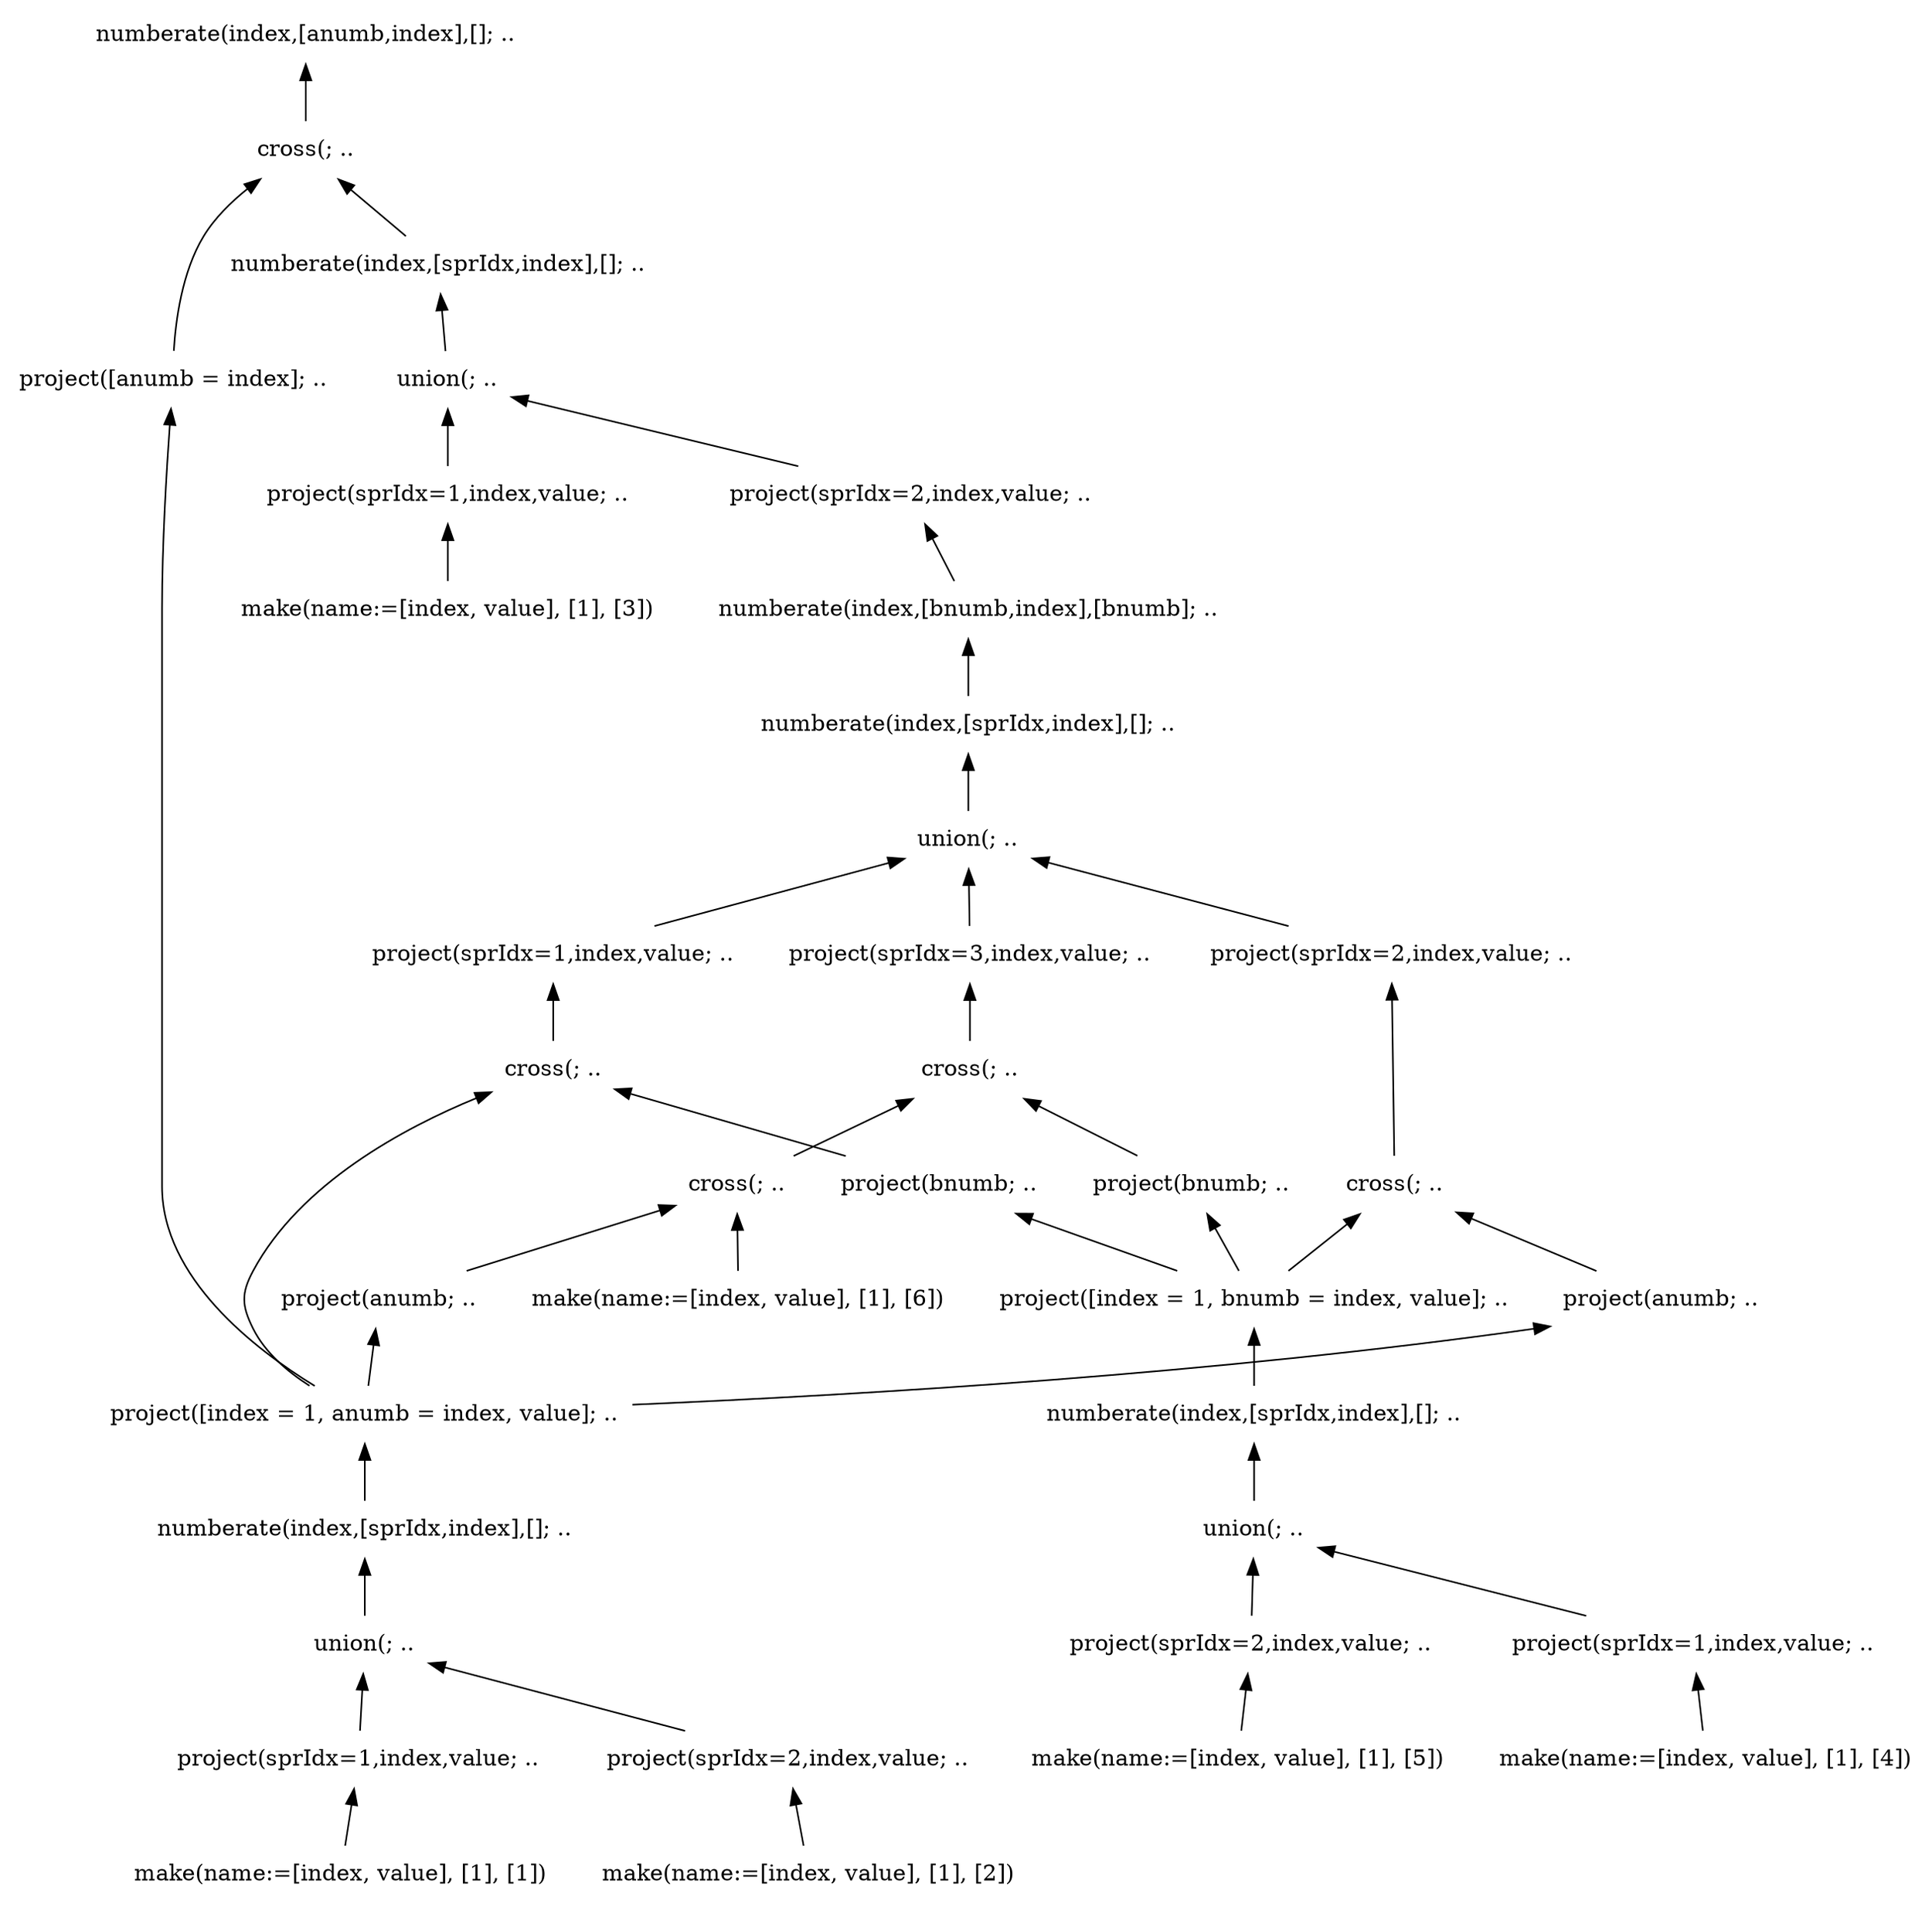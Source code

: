 digraph AST {

edge [color=black, dir=both, weight=1, fontcolor=black, arrowhead=none, arrowtail=normal]
node [shape=plaintext]
numberate1 [label="numberate(index,[anumb,index],[]; .."]
  numberate1 -> cross2
cross2 [label="cross(; .."]
    cross2 -> project3
project3 [label="project([anumb = index]; .."]
      project3 -> projectx121



      cross2 -> numberate11
numberate11 [label="numberate(index,[sprIdx,index],[]; .."]
        numberate11 -> union12
union12 [label="union(; .."]
          union12 -> project13
project13 [label="project(sprIdx=1,index,value; .."]
            project13 -> make14
make14 [label="make(name:=[index, value], [1], [3])"]
            union12 -> project15
project15 [label="project(sprIdx=2,index,value; .."]
              project15 -> numberate16
numberate16 [label="numberate(index,[bnumb,index],[bnumb]; .."]
                numberate16 -> numberate17
numberate17 [label="numberate(index,[sprIdx,index],[]; .."]
                  numberate17 -> union18
union18 [label="union(; .."]
                    union18 -> project19
project19 [label="project(sprIdx=1,index,value; .."]
                      project19 -> cross20
cross20 [label="cross(; .."]
                        cross20 -> project21
project21 [label="project(bnumb; .."]
                          project21 -> projectx451
                          
                          
                          

projectx451 [label="project([index = 1, bnumb = index, value]; .."]
                            projectx451 -> numberatex451
numberatex451 [label="numberate(index,[sprIdx,index],[]; .."]
                              numberatex451 -> unionx451
unionx451 [label="union(; .."]
                                unionx451 -> projectx452
projectx452 [label="project(sprIdx=1,index,value; .."]
                                  projectx452 -> makex451
makex451 [label="make(name:=[index, value], [1], [4])"]
                                  unionx451 -> projectx453
projectx453 [label="project(sprIdx=2,index,value; .."]
                                    projectx453 -> makex452
makex452 [label="make(name:=[index, value], [1], [5])"]




                          cross20 -> projectx121

                      union18 -> project36
project36 [label="project(sprIdx=2,index,value; .."]
                        project36 -> cross37
cross37 [label="cross(; .."]
                          cross37 -> project38
project38 [label="project(anumb; .."]
                            project38 -> projectx121
                            cross37 -> projectx451




                        union18 -> project53
project53 [label="project(sprIdx=3,index,value; .."]
                          project53 -> cross54
cross54 [label="cross(; .."]
                            cross54 -> project55
project55 [label="project(bnumb; .."]
                              project55 -> projectx451


                              cross54 -> cross63
cross63 [label="cross(; .."]
                                cross63 -> project64
project64 [label="project(anumb; .."]
                                  project64 -> projectx121



projectx121 [label="project([index = 1, anumb = index, value]; .."]
                                    projectx121 -> numberatex121
numberatex121 [label="numberate(index,[sprIdx,index],[]; .."]
                                      numberatex121 -> unionx121
unionx121 [label="union(; .."]
                                        unionx121 -> projectx122
projectx122 [label="project(sprIdx=1,index,value; .."]
                                          projectx122 -> makex121
makex121 [label="make(name:=[index, value], [1], [1])"]
                                          unionx121 -> projectx123
projectx123 [label="project(sprIdx=2,index,value; .."]
                                            projectx123 -> makex122
makex122 [label="make(name:=[index, value], [1], [2])"]


                                  cross63 -> make72
make72 [label="make(name:=[index, value], [1], [6])"]

}